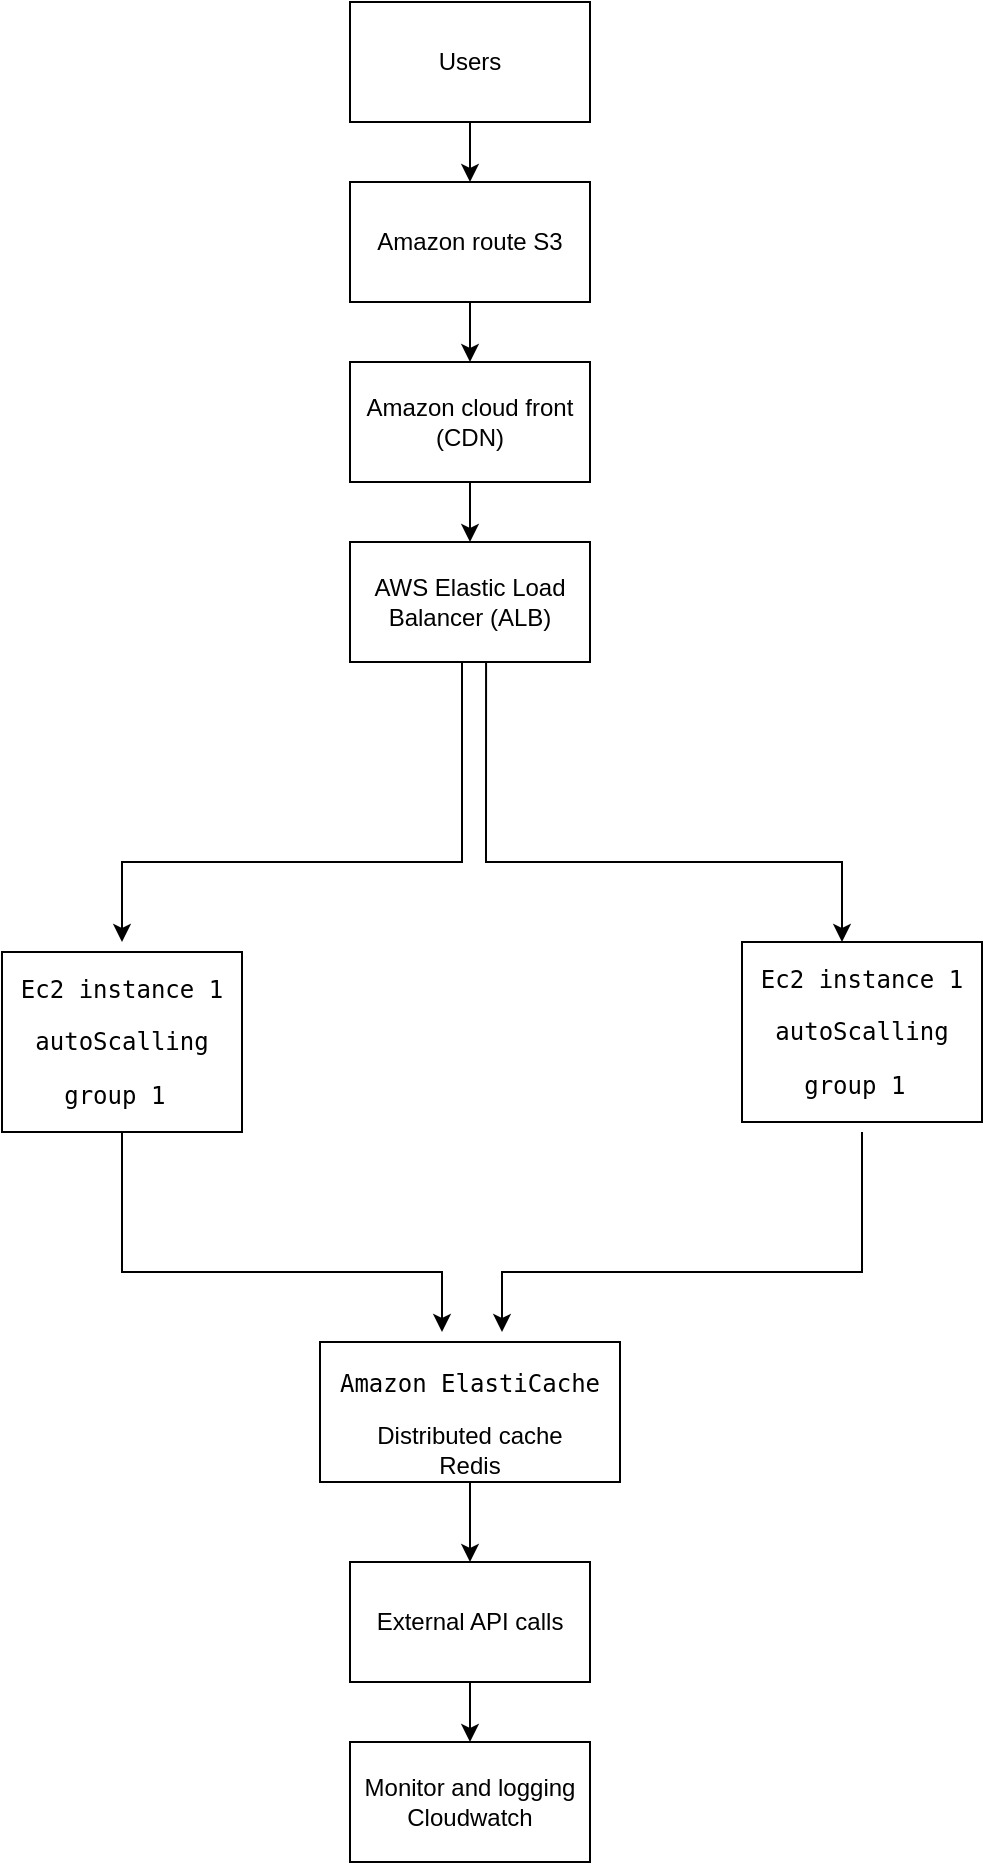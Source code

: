 <mxfile version="27.1.5">
  <diagram name="Pagină-1" id="99QdNdJn8mHmVbU_iSK0">
    <mxGraphModel dx="2066" dy="1103" grid="1" gridSize="10" guides="1" tooltips="1" connect="1" arrows="1" fold="1" page="1" pageScale="1" pageWidth="827" pageHeight="1169" math="0" shadow="0">
      <root>
        <mxCell id="0" />
        <mxCell id="1" parent="0" />
        <mxCell id="z_Ne1UIQR83TUA9Ltfwh-3" value="" style="edgeStyle=orthogonalEdgeStyle;rounded=0;orthogonalLoop=1;jettySize=auto;html=1;" edge="1" parent="1" source="z_Ne1UIQR83TUA9Ltfwh-1" target="z_Ne1UIQR83TUA9Ltfwh-2">
          <mxGeometry relative="1" as="geometry" />
        </mxCell>
        <mxCell id="z_Ne1UIQR83TUA9Ltfwh-1" value="Users" style="rounded=0;whiteSpace=wrap;html=1;" vertex="1" parent="1">
          <mxGeometry x="354" y="20" width="120" height="60" as="geometry" />
        </mxCell>
        <mxCell id="z_Ne1UIQR83TUA9Ltfwh-5" value="" style="edgeStyle=orthogonalEdgeStyle;rounded=0;orthogonalLoop=1;jettySize=auto;html=1;" edge="1" parent="1" source="z_Ne1UIQR83TUA9Ltfwh-2" target="z_Ne1UIQR83TUA9Ltfwh-4">
          <mxGeometry relative="1" as="geometry" />
        </mxCell>
        <mxCell id="z_Ne1UIQR83TUA9Ltfwh-2" value="Amazon route S3" style="whiteSpace=wrap;html=1;rounded=0;" vertex="1" parent="1">
          <mxGeometry x="354" y="110" width="120" height="60" as="geometry" />
        </mxCell>
        <mxCell id="z_Ne1UIQR83TUA9Ltfwh-7" value="" style="edgeStyle=orthogonalEdgeStyle;rounded=0;orthogonalLoop=1;jettySize=auto;html=1;" edge="1" parent="1" source="z_Ne1UIQR83TUA9Ltfwh-4" target="z_Ne1UIQR83TUA9Ltfwh-6">
          <mxGeometry relative="1" as="geometry" />
        </mxCell>
        <mxCell id="z_Ne1UIQR83TUA9Ltfwh-4" value="Amazon cloud front&lt;br&gt;(CDN)" style="whiteSpace=wrap;html=1;rounded=0;" vertex="1" parent="1">
          <mxGeometry x="354" y="200" width="120" height="60" as="geometry" />
        </mxCell>
        <mxCell id="z_Ne1UIQR83TUA9Ltfwh-10" style="edgeStyle=orthogonalEdgeStyle;rounded=0;orthogonalLoop=1;jettySize=auto;html=1;exitX=0.567;exitY=0.933;exitDx=0;exitDy=0;exitPerimeter=0;" edge="1" parent="1" source="z_Ne1UIQR83TUA9Ltfwh-6">
          <mxGeometry relative="1" as="geometry">
            <mxPoint x="600" y="490" as="targetPoint" />
            <mxPoint x="420" y="360" as="sourcePoint" />
            <Array as="points">
              <mxPoint x="422" y="450" />
              <mxPoint x="600" y="450" />
              <mxPoint x="600" y="490" />
            </Array>
          </mxGeometry>
        </mxCell>
        <mxCell id="z_Ne1UIQR83TUA9Ltfwh-16" style="edgeStyle=orthogonalEdgeStyle;rounded=0;orthogonalLoop=1;jettySize=auto;html=1;" edge="1" parent="1" source="z_Ne1UIQR83TUA9Ltfwh-6">
          <mxGeometry relative="1" as="geometry">
            <mxPoint x="240" y="490" as="targetPoint" />
            <Array as="points">
              <mxPoint x="410" y="450" />
              <mxPoint x="240" y="450" />
            </Array>
          </mxGeometry>
        </mxCell>
        <mxCell id="z_Ne1UIQR83TUA9Ltfwh-6" value="AWS Elastic Load Balancer (ALB)" style="whiteSpace=wrap;html=1;rounded=0;" vertex="1" parent="1">
          <mxGeometry x="354" y="290" width="120" height="60" as="geometry" />
        </mxCell>
        <mxCell id="z_Ne1UIQR83TUA9Ltfwh-20" style="edgeStyle=orthogonalEdgeStyle;rounded=0;orthogonalLoop=1;jettySize=auto;html=1;exitX=0.5;exitY=1;exitDx=0;exitDy=0;" edge="1" parent="1">
          <mxGeometry relative="1" as="geometry">
            <mxPoint x="400" y="685" as="targetPoint" />
            <mxPoint x="240" y="585" as="sourcePoint" />
            <Array as="points">
              <mxPoint x="240" y="655" />
              <mxPoint x="400" y="655" />
            </Array>
          </mxGeometry>
        </mxCell>
        <mxCell id="z_Ne1UIQR83TUA9Ltfwh-17" value="&lt;pre&gt;&lt;br&gt;&lt;/pre&gt;&lt;pre&gt;Ec2 instance 1&lt;/pre&gt;&lt;pre&gt;autoScalling&lt;/pre&gt;&lt;pre&gt;group 1 &lt;/pre&gt;&lt;pre&gt;&lt;br&gt;&lt;/pre&gt;" style="whiteSpace=wrap;html=1;rounded=0;" vertex="1" parent="1">
          <mxGeometry x="180" y="495" width="120" height="90" as="geometry" />
        </mxCell>
        <mxCell id="z_Ne1UIQR83TUA9Ltfwh-21" style="edgeStyle=orthogonalEdgeStyle;rounded=0;orthogonalLoop=1;jettySize=auto;html=1;exitX=0.5;exitY=1;exitDx=0;exitDy=0;" edge="1" parent="1">
          <mxGeometry relative="1" as="geometry">
            <mxPoint x="430" y="685" as="targetPoint" />
            <mxPoint x="610" y="585" as="sourcePoint" />
            <Array as="points">
              <mxPoint x="610" y="655" />
              <mxPoint x="430" y="655" />
            </Array>
          </mxGeometry>
        </mxCell>
        <mxCell id="z_Ne1UIQR83TUA9Ltfwh-19" value="&lt;pre&gt;&lt;br&gt;&lt;/pre&gt;&lt;pre&gt;Ec2 instance 1&lt;/pre&gt;&lt;pre&gt;autoScalling&lt;/pre&gt;&lt;pre&gt;group 1 &lt;/pre&gt;&lt;pre&gt;&lt;br&gt;&lt;/pre&gt;" style="whiteSpace=wrap;html=1;rounded=0;" vertex="1" parent="1">
          <mxGeometry x="550" y="490" width="120" height="90" as="geometry" />
        </mxCell>
        <mxCell id="z_Ne1UIQR83TUA9Ltfwh-27" value="" style="edgeStyle=orthogonalEdgeStyle;rounded=0;orthogonalLoop=1;jettySize=auto;html=1;" edge="1" parent="1" source="z_Ne1UIQR83TUA9Ltfwh-24" target="z_Ne1UIQR83TUA9Ltfwh-26">
          <mxGeometry relative="1" as="geometry" />
        </mxCell>
        <mxCell id="z_Ne1UIQR83TUA9Ltfwh-24" value="&lt;div&gt;&lt;pre&gt;Amazon ElastiCache&lt;/pre&gt;&lt;/div&gt;Distributed cache&lt;div&gt;Redis&lt;/div&gt;" style="whiteSpace=wrap;html=1;rounded=0;" vertex="1" parent="1">
          <mxGeometry x="339" y="690" width="150" height="70" as="geometry" />
        </mxCell>
        <mxCell id="z_Ne1UIQR83TUA9Ltfwh-31" value="" style="edgeStyle=orthogonalEdgeStyle;rounded=0;orthogonalLoop=1;jettySize=auto;html=1;" edge="1" parent="1" source="z_Ne1UIQR83TUA9Ltfwh-26" target="z_Ne1UIQR83TUA9Ltfwh-30">
          <mxGeometry relative="1" as="geometry" />
        </mxCell>
        <mxCell id="z_Ne1UIQR83TUA9Ltfwh-26" value="External API calls" style="whiteSpace=wrap;html=1;rounded=0;" vertex="1" parent="1">
          <mxGeometry x="354" y="800" width="120" height="60" as="geometry" />
        </mxCell>
        <mxCell id="z_Ne1UIQR83TUA9Ltfwh-30" value="Monitor and logging&lt;div&gt;Cloudwatch&lt;/div&gt;" style="whiteSpace=wrap;html=1;rounded=0;" vertex="1" parent="1">
          <mxGeometry x="354" y="890" width="120" height="60" as="geometry" />
        </mxCell>
      </root>
    </mxGraphModel>
  </diagram>
</mxfile>
